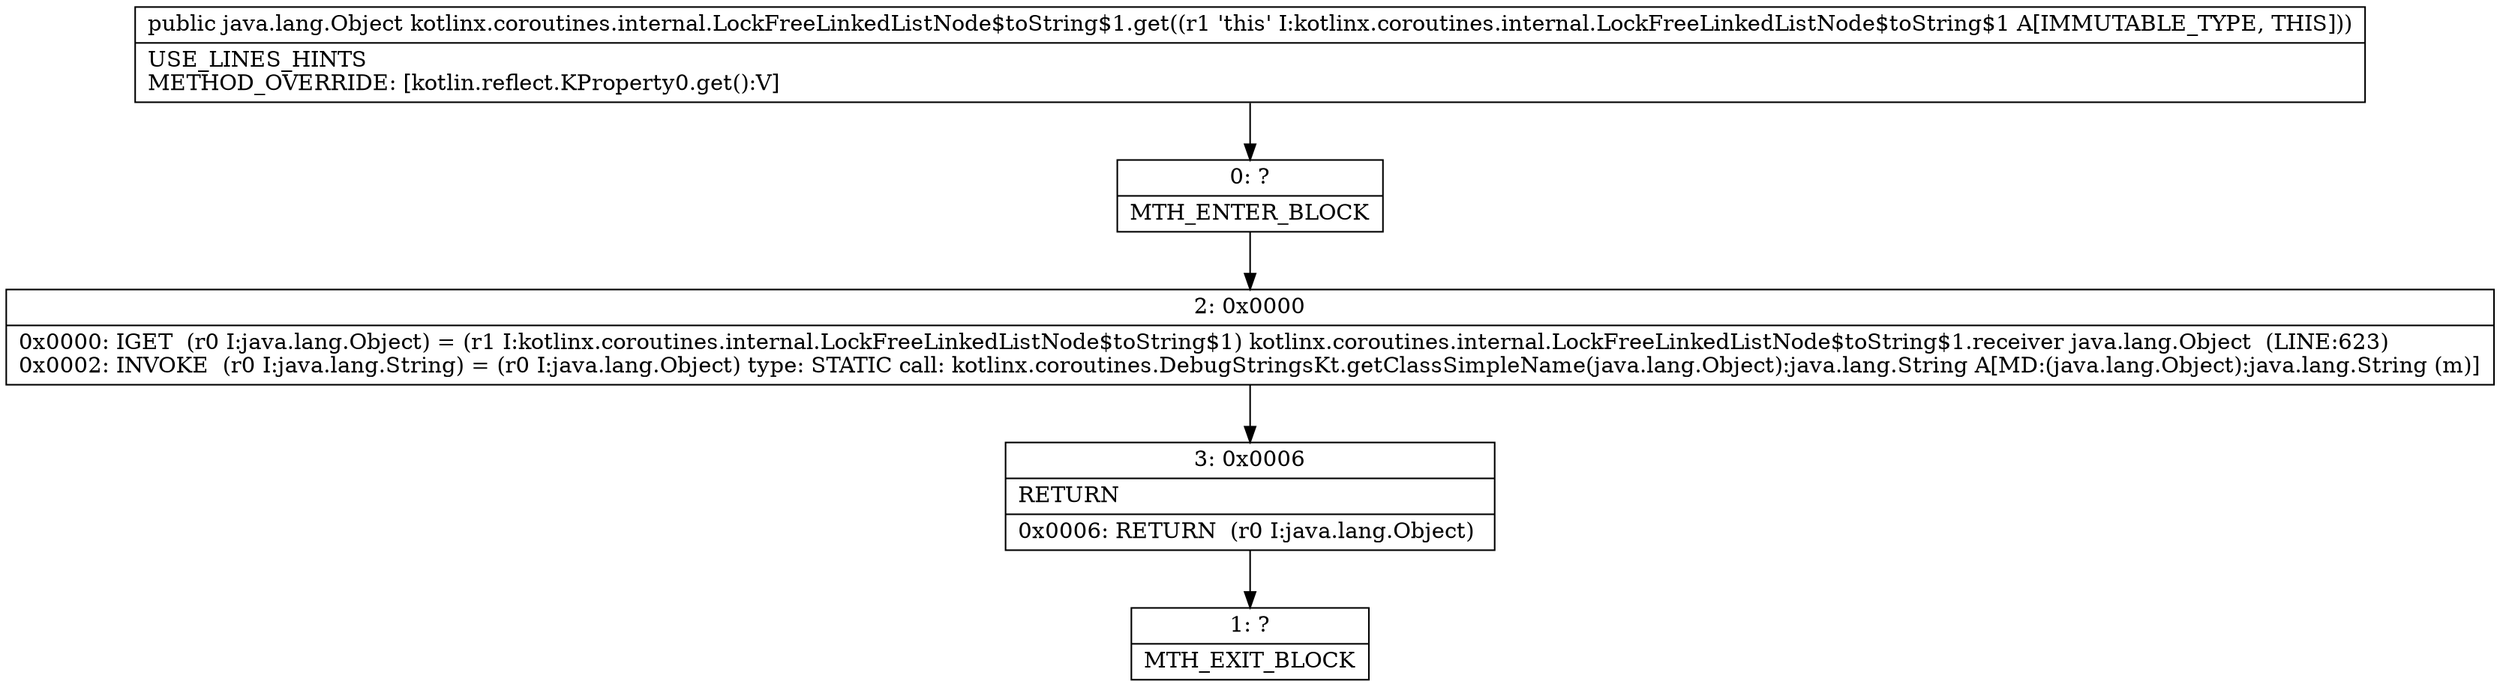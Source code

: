 digraph "CFG forkotlinx.coroutines.internal.LockFreeLinkedListNode$toString$1.get()Ljava\/lang\/Object;" {
Node_0 [shape=record,label="{0\:\ ?|MTH_ENTER_BLOCK\l}"];
Node_2 [shape=record,label="{2\:\ 0x0000|0x0000: IGET  (r0 I:java.lang.Object) = (r1 I:kotlinx.coroutines.internal.LockFreeLinkedListNode$toString$1) kotlinx.coroutines.internal.LockFreeLinkedListNode$toString$1.receiver java.lang.Object  (LINE:623)\l0x0002: INVOKE  (r0 I:java.lang.String) = (r0 I:java.lang.Object) type: STATIC call: kotlinx.coroutines.DebugStringsKt.getClassSimpleName(java.lang.Object):java.lang.String A[MD:(java.lang.Object):java.lang.String (m)]\l}"];
Node_3 [shape=record,label="{3\:\ 0x0006|RETURN\l|0x0006: RETURN  (r0 I:java.lang.Object) \l}"];
Node_1 [shape=record,label="{1\:\ ?|MTH_EXIT_BLOCK\l}"];
MethodNode[shape=record,label="{public java.lang.Object kotlinx.coroutines.internal.LockFreeLinkedListNode$toString$1.get((r1 'this' I:kotlinx.coroutines.internal.LockFreeLinkedListNode$toString$1 A[IMMUTABLE_TYPE, THIS]))  | USE_LINES_HINTS\lMETHOD_OVERRIDE: [kotlin.reflect.KProperty0.get():V]\l}"];
MethodNode -> Node_0;Node_0 -> Node_2;
Node_2 -> Node_3;
Node_3 -> Node_1;
}

